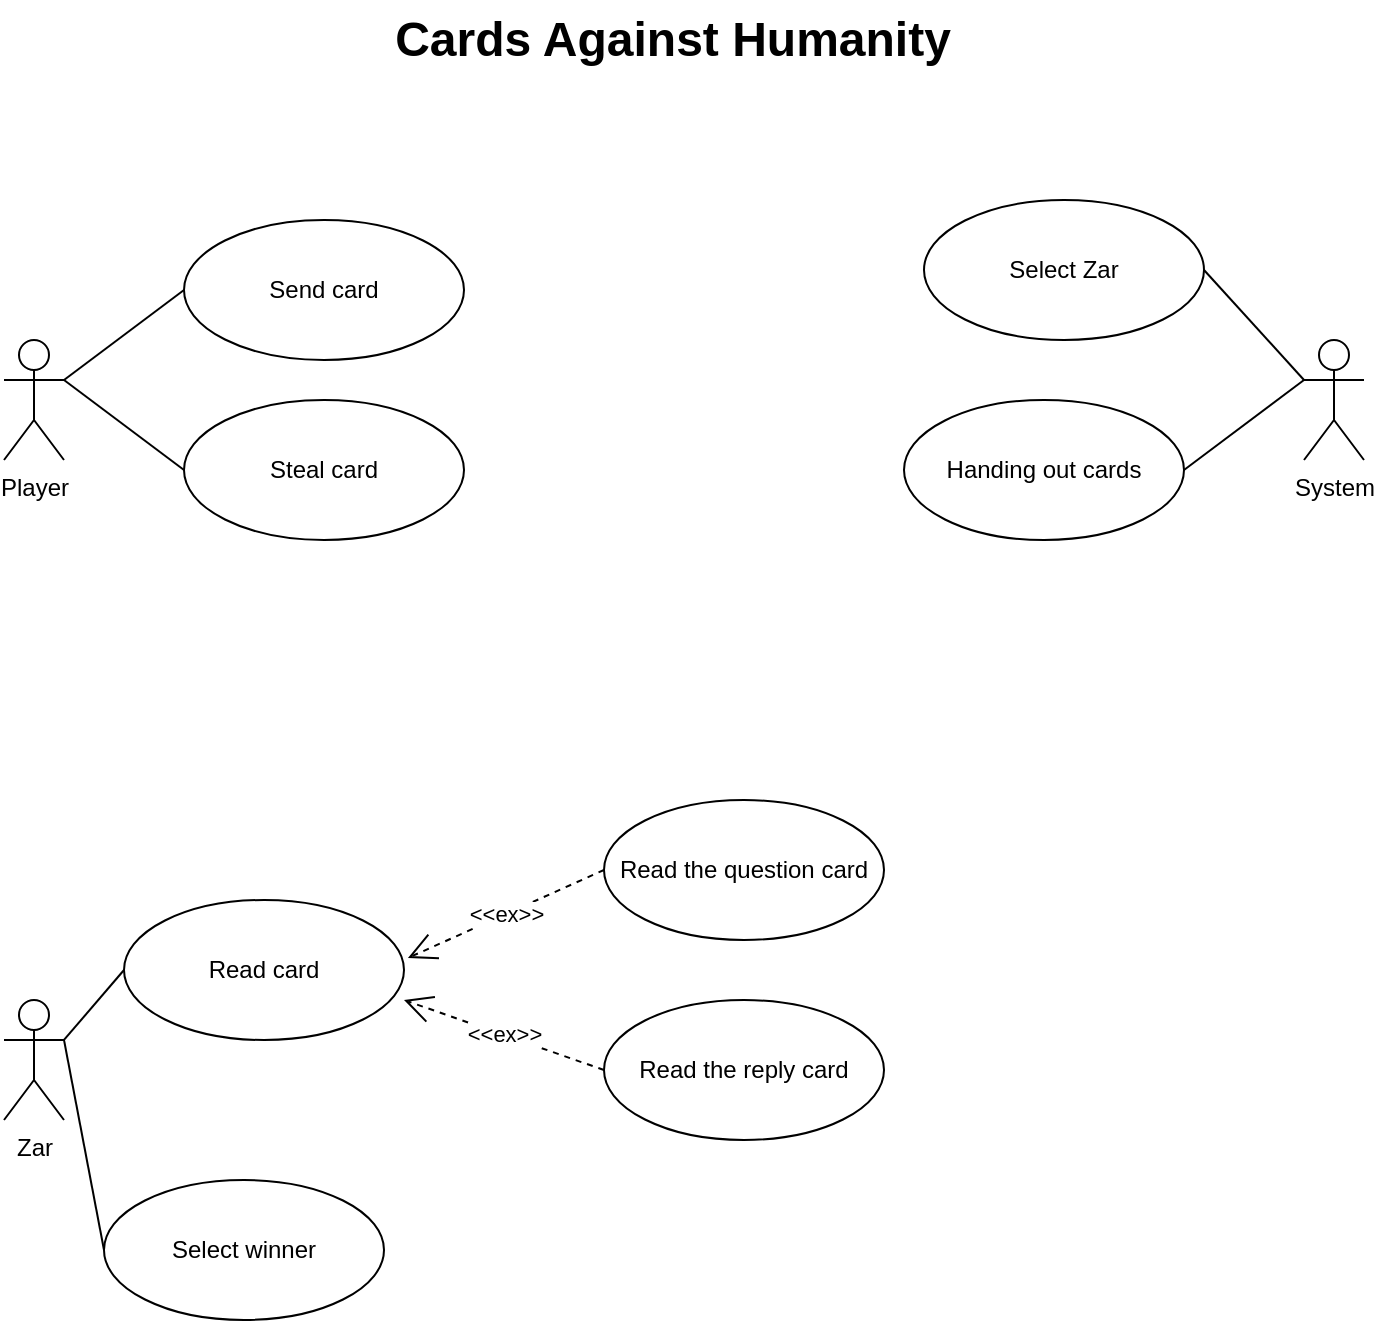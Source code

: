 <mxfile version="21.5.2" type="github">
  <diagram name="Página-1" id="jflJ0v9CbN0i5etOPH7n">
    <mxGraphModel dx="1105" dy="587" grid="1" gridSize="10" guides="1" tooltips="1" connect="1" arrows="1" fold="1" page="1" pageScale="1" pageWidth="827" pageHeight="1169" math="0" shadow="0">
      <root>
        <mxCell id="0" />
        <mxCell id="1" parent="0" />
        <mxCell id="mYlOKWyfGXaBT4sPG19H-1" value="&lt;div&gt;Player&lt;/div&gt;" style="shape=umlActor;verticalLabelPosition=bottom;verticalAlign=top;html=1;outlineConnect=0;" vertex="1" parent="1">
          <mxGeometry x="80" y="220" width="30" height="60" as="geometry" />
        </mxCell>
        <mxCell id="mYlOKWyfGXaBT4sPG19H-2" value="Zar" style="shape=umlActor;verticalLabelPosition=bottom;verticalAlign=top;html=1;outlineConnect=0;" vertex="1" parent="1">
          <mxGeometry x="80" y="550" width="30" height="60" as="geometry" />
        </mxCell>
        <mxCell id="mYlOKWyfGXaBT4sPG19H-3" value="&lt;div&gt;System&lt;/div&gt;" style="shape=umlActor;verticalLabelPosition=bottom;verticalAlign=top;html=1;outlineConnect=0;" vertex="1" parent="1">
          <mxGeometry x="730" y="220" width="30" height="60" as="geometry" />
        </mxCell>
        <mxCell id="mYlOKWyfGXaBT4sPG19H-4" value="Select Zar" style="ellipse;whiteSpace=wrap;html=1;" vertex="1" parent="1">
          <mxGeometry x="540" y="150" width="140" height="70" as="geometry" />
        </mxCell>
        <mxCell id="mYlOKWyfGXaBT4sPG19H-5" value="&lt;div&gt;Read card&lt;/div&gt;" style="ellipse;whiteSpace=wrap;html=1;" vertex="1" parent="1">
          <mxGeometry x="140" y="500" width="140" height="70" as="geometry" />
        </mxCell>
        <mxCell id="mYlOKWyfGXaBT4sPG19H-6" value="Select winner" style="ellipse;whiteSpace=wrap;html=1;" vertex="1" parent="1">
          <mxGeometry x="130" y="640" width="140" height="70" as="geometry" />
        </mxCell>
        <mxCell id="mYlOKWyfGXaBT4sPG19H-7" value="Read the question card" style="ellipse;whiteSpace=wrap;html=1;" vertex="1" parent="1">
          <mxGeometry x="380" y="450" width="140" height="70" as="geometry" />
        </mxCell>
        <mxCell id="mYlOKWyfGXaBT4sPG19H-8" value="Read the reply card" style="ellipse;whiteSpace=wrap;html=1;" vertex="1" parent="1">
          <mxGeometry x="380" y="550" width="140" height="70" as="geometry" />
        </mxCell>
        <mxCell id="mYlOKWyfGXaBT4sPG19H-9" value="&lt;div&gt;Send card&lt;/div&gt;" style="ellipse;whiteSpace=wrap;html=1;" vertex="1" parent="1">
          <mxGeometry x="170" y="160" width="140" height="70" as="geometry" />
        </mxCell>
        <mxCell id="mYlOKWyfGXaBT4sPG19H-10" value="Steal card" style="ellipse;whiteSpace=wrap;html=1;" vertex="1" parent="1">
          <mxGeometry x="170" y="250" width="140" height="70" as="geometry" />
        </mxCell>
        <mxCell id="mYlOKWyfGXaBT4sPG19H-14" value="" style="endArrow=none;html=1;rounded=0;exitX=1;exitY=0.333;exitDx=0;exitDy=0;exitPerimeter=0;entryX=0;entryY=0.5;entryDx=0;entryDy=0;" edge="1" parent="1" source="mYlOKWyfGXaBT4sPG19H-1" target="mYlOKWyfGXaBT4sPG19H-9">
          <mxGeometry width="50" height="50" relative="1" as="geometry">
            <mxPoint x="390" y="420" as="sourcePoint" />
            <mxPoint x="440" y="370" as="targetPoint" />
          </mxGeometry>
        </mxCell>
        <mxCell id="mYlOKWyfGXaBT4sPG19H-15" value="" style="endArrow=none;html=1;rounded=0;exitX=1;exitY=0.333;exitDx=0;exitDy=0;exitPerimeter=0;entryX=0;entryY=0.5;entryDx=0;entryDy=0;" edge="1" parent="1" source="mYlOKWyfGXaBT4sPG19H-1" target="mYlOKWyfGXaBT4sPG19H-10">
          <mxGeometry width="50" height="50" relative="1" as="geometry">
            <mxPoint x="390" y="420" as="sourcePoint" />
            <mxPoint x="440" y="370" as="targetPoint" />
          </mxGeometry>
        </mxCell>
        <mxCell id="mYlOKWyfGXaBT4sPG19H-16" value="" style="endArrow=none;html=1;rounded=0;entryX=0;entryY=0.333;entryDx=0;entryDy=0;entryPerimeter=0;exitX=1;exitY=0.5;exitDx=0;exitDy=0;" edge="1" parent="1" source="mYlOKWyfGXaBT4sPG19H-4" target="mYlOKWyfGXaBT4sPG19H-3">
          <mxGeometry width="50" height="50" relative="1" as="geometry">
            <mxPoint x="480" y="420" as="sourcePoint" />
            <mxPoint x="530" y="370" as="targetPoint" />
          </mxGeometry>
        </mxCell>
        <mxCell id="mYlOKWyfGXaBT4sPG19H-17" value="" style="endArrow=none;html=1;rounded=0;exitX=1;exitY=0.333;exitDx=0;exitDy=0;exitPerimeter=0;entryX=0;entryY=0.5;entryDx=0;entryDy=0;" edge="1" parent="1" source="mYlOKWyfGXaBT4sPG19H-2" target="mYlOKWyfGXaBT4sPG19H-5">
          <mxGeometry width="50" height="50" relative="1" as="geometry">
            <mxPoint x="390" y="510" as="sourcePoint" />
            <mxPoint x="440" y="460" as="targetPoint" />
          </mxGeometry>
        </mxCell>
        <mxCell id="mYlOKWyfGXaBT4sPG19H-18" value="" style="endArrow=none;html=1;rounded=0;exitX=1;exitY=0.333;exitDx=0;exitDy=0;exitPerimeter=0;entryX=0;entryY=0.5;entryDx=0;entryDy=0;" edge="1" parent="1" source="mYlOKWyfGXaBT4sPG19H-2" target="mYlOKWyfGXaBT4sPG19H-6">
          <mxGeometry width="50" height="50" relative="1" as="geometry">
            <mxPoint x="390" y="510" as="sourcePoint" />
            <mxPoint x="440" y="460" as="targetPoint" />
          </mxGeometry>
        </mxCell>
        <mxCell id="mYlOKWyfGXaBT4sPG19H-19" value="&amp;lt;&amp;lt;ex&amp;gt;&amp;gt;" style="endArrow=open;endSize=12;dashed=1;html=1;rounded=0;exitX=0;exitY=0.5;exitDx=0;exitDy=0;entryX=1.014;entryY=0.414;entryDx=0;entryDy=0;entryPerimeter=0;" edge="1" parent="1" source="mYlOKWyfGXaBT4sPG19H-7" target="mYlOKWyfGXaBT4sPG19H-5">
          <mxGeometry width="160" relative="1" as="geometry">
            <mxPoint x="330" y="490" as="sourcePoint" />
            <mxPoint x="490" y="490" as="targetPoint" />
          </mxGeometry>
        </mxCell>
        <mxCell id="mYlOKWyfGXaBT4sPG19H-20" value="&amp;lt;&amp;lt;ex&amp;gt;&amp;gt;" style="endArrow=open;endSize=12;dashed=1;html=1;rounded=0;exitX=0;exitY=0.5;exitDx=0;exitDy=0;entryX=1.014;entryY=0.414;entryDx=0;entryDy=0;entryPerimeter=0;" edge="1" parent="1" source="mYlOKWyfGXaBT4sPG19H-8">
          <mxGeometry width="160" relative="1" as="geometry">
            <mxPoint x="332" y="626" as="sourcePoint" />
            <mxPoint x="280" y="550" as="targetPoint" />
          </mxGeometry>
        </mxCell>
        <mxCell id="mYlOKWyfGXaBT4sPG19H-21" value="Handing out cards" style="ellipse;whiteSpace=wrap;html=1;" vertex="1" parent="1">
          <mxGeometry x="530" y="250" width="140" height="70" as="geometry" />
        </mxCell>
        <mxCell id="mYlOKWyfGXaBT4sPG19H-22" value="Cards Against Humanity" style="text;strokeColor=none;fillColor=none;html=1;fontSize=24;fontStyle=1;verticalAlign=middle;align=center;" vertex="1" parent="1">
          <mxGeometry x="264" y="50" width="300" height="40" as="geometry" />
        </mxCell>
        <mxCell id="mYlOKWyfGXaBT4sPG19H-23" value="" style="endArrow=none;html=1;rounded=0;entryX=0;entryY=0.333;entryDx=0;entryDy=0;entryPerimeter=0;exitX=1;exitY=0.5;exitDx=0;exitDy=0;" edge="1" parent="1" source="mYlOKWyfGXaBT4sPG19H-21" target="mYlOKWyfGXaBT4sPG19H-3">
          <mxGeometry width="50" height="50" relative="1" as="geometry">
            <mxPoint x="690" y="195" as="sourcePoint" />
            <mxPoint x="740" y="250" as="targetPoint" />
          </mxGeometry>
        </mxCell>
      </root>
    </mxGraphModel>
  </diagram>
</mxfile>
